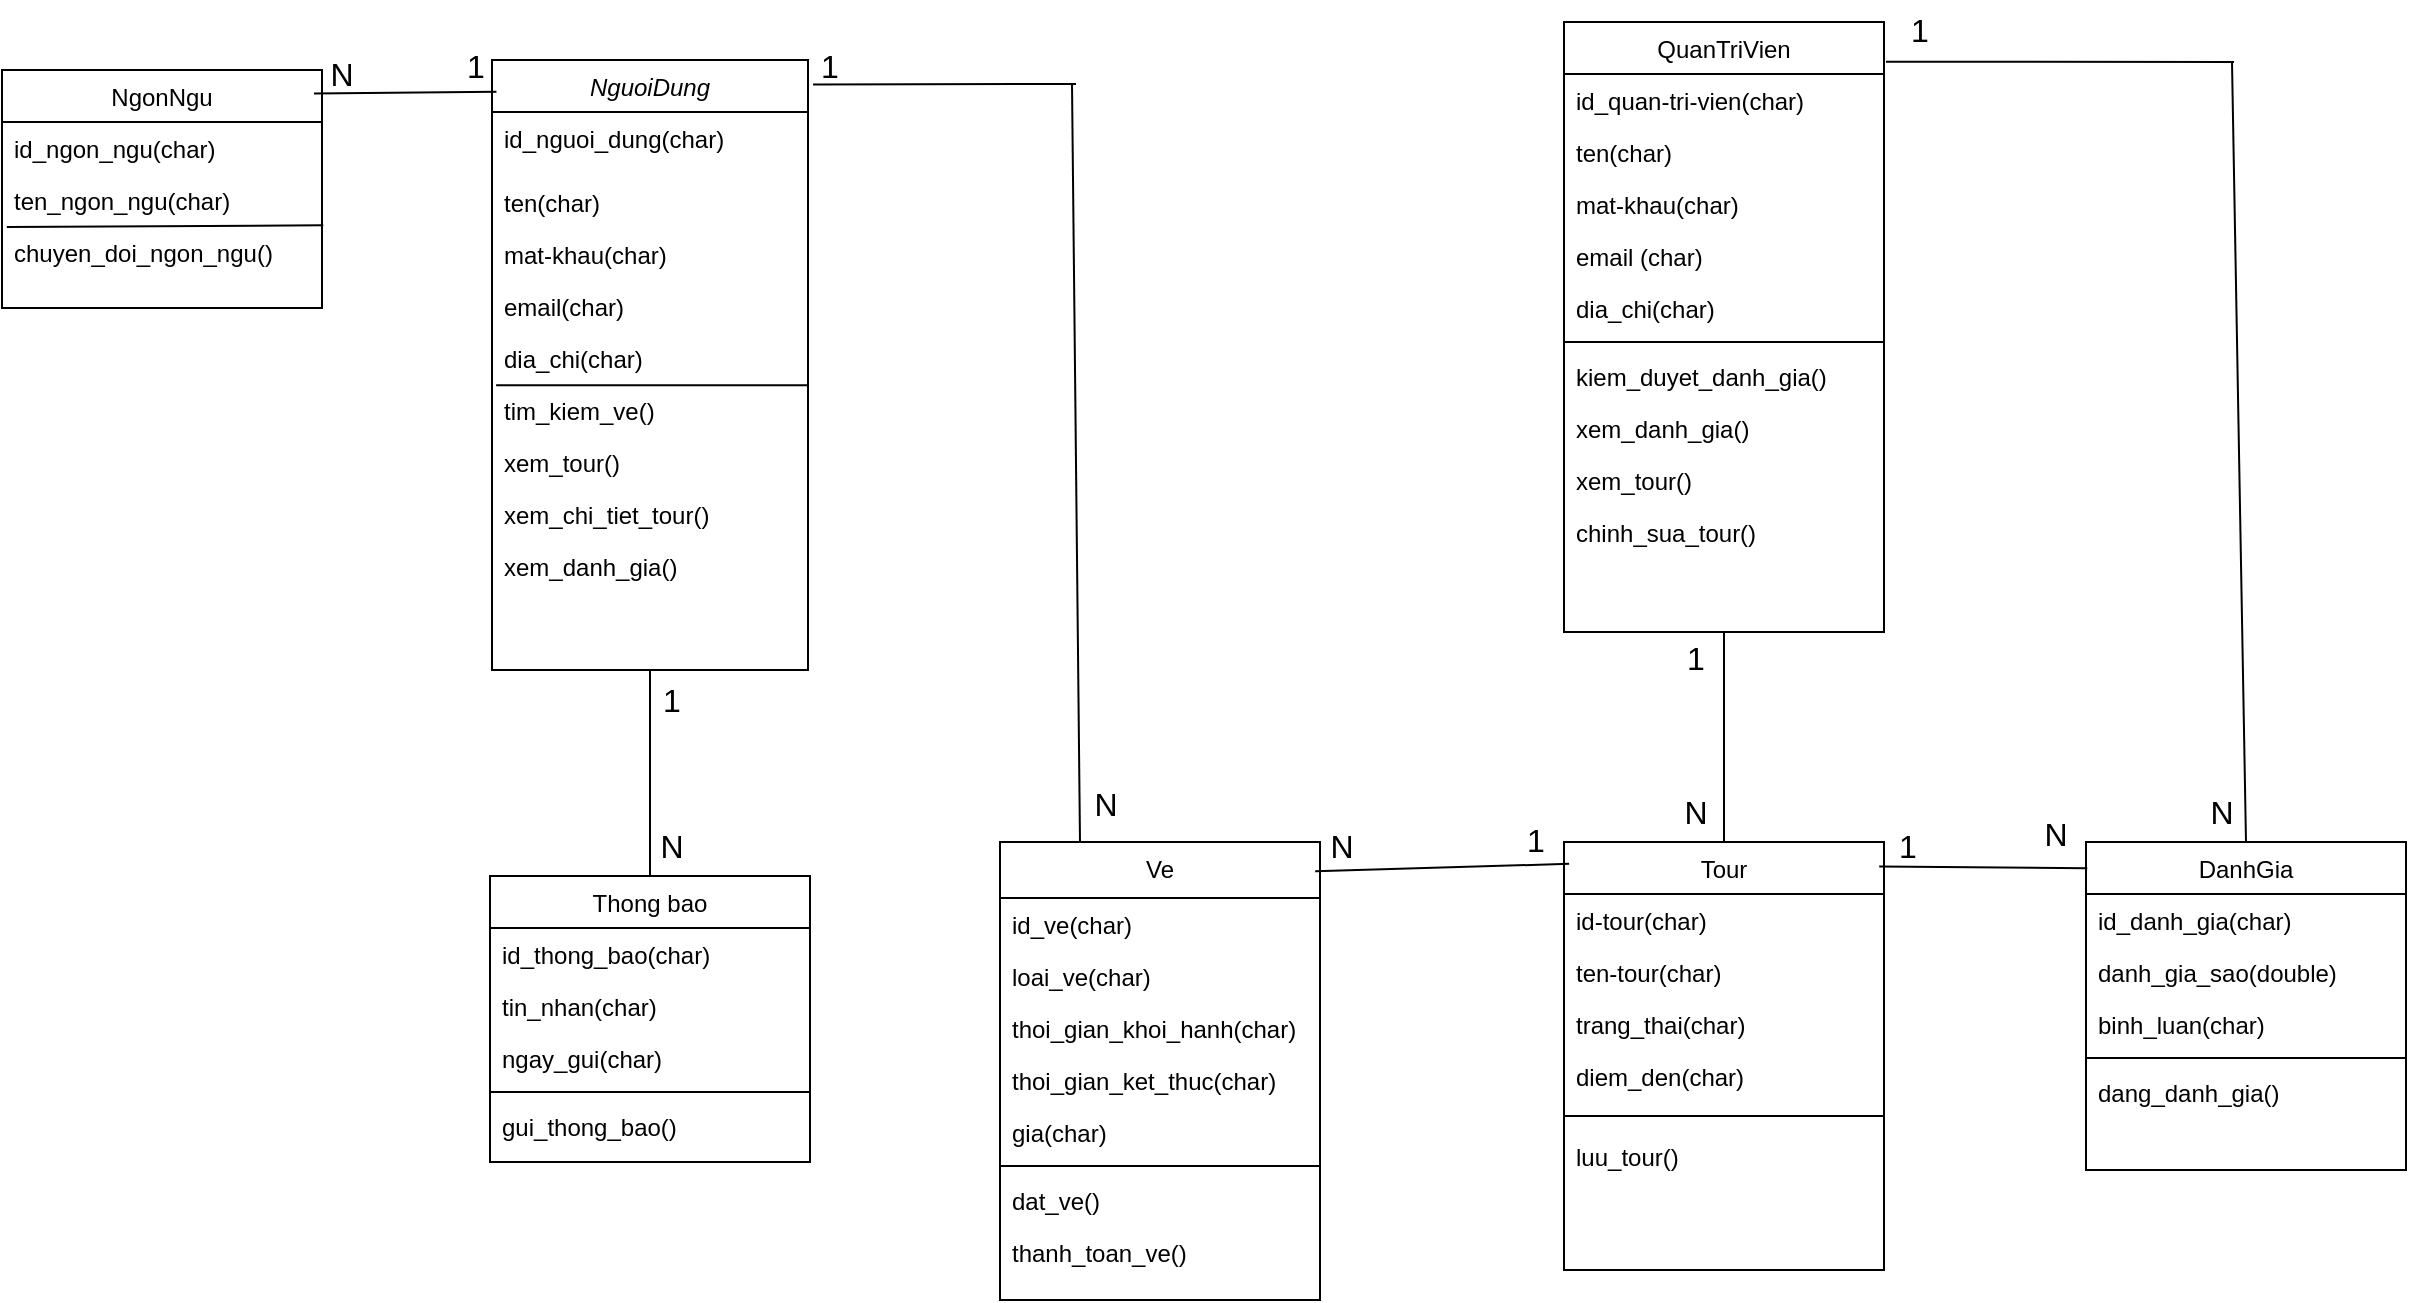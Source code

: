 <mxfile version="25.0.3">
  <diagram id="C5RBs43oDa-KdzZeNtuy" name="Page-1">
    <mxGraphModel dx="1235" dy="614" grid="0" gridSize="10" guides="1" tooltips="1" connect="1" arrows="1" fold="1" page="1" pageScale="1" pageWidth="1654" pageHeight="1169" math="0" shadow="0">
      <root>
        <mxCell id="WIyWlLk6GJQsqaUBKTNV-0" />
        <mxCell id="WIyWlLk6GJQsqaUBKTNV-1" parent="WIyWlLk6GJQsqaUBKTNV-0" />
        <mxCell id="zkfFHV4jXpPFQw0GAbJ--0" value="NguoiDung" style="swimlane;fontStyle=2;align=center;verticalAlign=top;childLayout=stackLayout;horizontal=1;startSize=26;horizontalStack=0;resizeParent=1;resizeLast=0;collapsible=1;marginBottom=0;rounded=0;shadow=0;strokeWidth=1;" parent="WIyWlLk6GJQsqaUBKTNV-1" vertex="1">
          <mxGeometry x="407" y="62" width="158" height="305" as="geometry">
            <mxRectangle x="230" y="140" width="160" height="26" as="alternateBounds" />
          </mxGeometry>
        </mxCell>
        <mxCell id="zkfFHV4jXpPFQw0GAbJ--1" value="id_nguoi_dung(char)" style="text;align=left;verticalAlign=top;spacingLeft=4;spacingRight=4;overflow=hidden;rotatable=0;points=[[0,0.5],[1,0.5]];portConstraint=eastwest;" parent="zkfFHV4jXpPFQw0GAbJ--0" vertex="1">
          <mxGeometry y="26" width="158" height="32" as="geometry" />
        </mxCell>
        <mxCell id="zkfFHV4jXpPFQw0GAbJ--2" value="ten(char)" style="text;align=left;verticalAlign=top;spacingLeft=4;spacingRight=4;overflow=hidden;rotatable=0;points=[[0,0.5],[1,0.5]];portConstraint=eastwest;rounded=0;shadow=0;html=0;" parent="zkfFHV4jXpPFQw0GAbJ--0" vertex="1">
          <mxGeometry y="58" width="158" height="26" as="geometry" />
        </mxCell>
        <mxCell id="zkfFHV4jXpPFQw0GAbJ--3" value="mat-khau(char)" style="text;align=left;verticalAlign=top;spacingLeft=4;spacingRight=4;overflow=hidden;rotatable=0;points=[[0,0.5],[1,0.5]];portConstraint=eastwest;rounded=0;shadow=0;html=0;" parent="zkfFHV4jXpPFQw0GAbJ--0" vertex="1">
          <mxGeometry y="84" width="158" height="26" as="geometry" />
        </mxCell>
        <mxCell id="inqhRgONGcmJyQ76noKM-10" value="email(char)" style="text;align=left;verticalAlign=top;spacingLeft=4;spacingRight=4;overflow=hidden;rotatable=0;points=[[0,0.5],[1,0.5]];portConstraint=eastwest;rounded=0;shadow=0;html=0;" parent="zkfFHV4jXpPFQw0GAbJ--0" vertex="1">
          <mxGeometry y="110" width="158" height="26" as="geometry" />
        </mxCell>
        <mxCell id="inqhRgONGcmJyQ76noKM-11" value="dia_chi(char)" style="text;align=left;verticalAlign=top;spacingLeft=4;spacingRight=4;overflow=hidden;rotatable=0;points=[[0,0.5],[1,0.5]];portConstraint=eastwest;rounded=0;shadow=0;html=0;" parent="zkfFHV4jXpPFQw0GAbJ--0" vertex="1">
          <mxGeometry y="136" width="158" height="26" as="geometry" />
        </mxCell>
        <mxCell id="inqhRgONGcmJyQ76noKM-13" value="" style="endArrow=none;html=1;rounded=0;fontSize=12;startSize=8;endSize=8;curved=1;entryX=1;entryY=1.023;entryDx=0;entryDy=0;entryPerimeter=0;exitX=0.013;exitY=1.023;exitDx=0;exitDy=0;exitPerimeter=0;" parent="zkfFHV4jXpPFQw0GAbJ--0" source="inqhRgONGcmJyQ76noKM-11" target="inqhRgONGcmJyQ76noKM-11" edge="1">
          <mxGeometry width="50" height="50" relative="1" as="geometry">
            <mxPoint x="2" y="162" as="sourcePoint" />
            <mxPoint x="158" y="162" as="targetPoint" />
          </mxGeometry>
        </mxCell>
        <mxCell id="inqhRgONGcmJyQ76noKM-38" value="tim_kiem_ve()" style="text;align=left;verticalAlign=top;spacingLeft=4;spacingRight=4;overflow=hidden;rotatable=0;points=[[0,0.5],[1,0.5]];portConstraint=eastwest;rounded=0;shadow=0;html=0;" parent="zkfFHV4jXpPFQw0GAbJ--0" vertex="1">
          <mxGeometry y="162" width="158" height="26" as="geometry" />
        </mxCell>
        <mxCell id="inqhRgONGcmJyQ76noKM-40" value="xem_tour()" style="text;align=left;verticalAlign=top;spacingLeft=4;spacingRight=4;overflow=hidden;rotatable=0;points=[[0,0.5],[1,0.5]];portConstraint=eastwest;rounded=0;shadow=0;html=0;" parent="zkfFHV4jXpPFQw0GAbJ--0" vertex="1">
          <mxGeometry y="188" width="158" height="26" as="geometry" />
        </mxCell>
        <mxCell id="inqhRgONGcmJyQ76noKM-41" value="xem_chi_tiet_tour()" style="text;align=left;verticalAlign=top;spacingLeft=4;spacingRight=4;overflow=hidden;rotatable=0;points=[[0,0.5],[1,0.5]];portConstraint=eastwest;rounded=0;shadow=0;html=0;" parent="zkfFHV4jXpPFQw0GAbJ--0" vertex="1">
          <mxGeometry y="214" width="158" height="26" as="geometry" />
        </mxCell>
        <mxCell id="inqhRgONGcmJyQ76noKM-42" value="xem_danh_gia()" style="text;align=left;verticalAlign=top;spacingLeft=4;spacingRight=4;overflow=hidden;rotatable=0;points=[[0,0.5],[1,0.5]];portConstraint=eastwest;rounded=0;shadow=0;html=0;" parent="zkfFHV4jXpPFQw0GAbJ--0" vertex="1">
          <mxGeometry y="240" width="158" height="26" as="geometry" />
        </mxCell>
        <mxCell id="zkfFHV4jXpPFQw0GAbJ--6" value="DanhGia" style="swimlane;fontStyle=0;align=center;verticalAlign=top;childLayout=stackLayout;horizontal=1;startSize=26;horizontalStack=0;resizeParent=1;resizeLast=0;collapsible=1;marginBottom=0;rounded=0;shadow=0;strokeWidth=1;" parent="WIyWlLk6GJQsqaUBKTNV-1" vertex="1">
          <mxGeometry x="1204" y="453" width="160" height="164" as="geometry">
            <mxRectangle x="130" y="380" width="160" height="26" as="alternateBounds" />
          </mxGeometry>
        </mxCell>
        <mxCell id="zkfFHV4jXpPFQw0GAbJ--7" value="id_danh_gia(char)" style="text;align=left;verticalAlign=top;spacingLeft=4;spacingRight=4;overflow=hidden;rotatable=0;points=[[0,0.5],[1,0.5]];portConstraint=eastwest;" parent="zkfFHV4jXpPFQw0GAbJ--6" vertex="1">
          <mxGeometry y="26" width="160" height="26" as="geometry" />
        </mxCell>
        <mxCell id="zkfFHV4jXpPFQw0GAbJ--8" value="danh_gia_sao(double)" style="text;align=left;verticalAlign=top;spacingLeft=4;spacingRight=4;overflow=hidden;rotatable=0;points=[[0,0.5],[1,0.5]];portConstraint=eastwest;rounded=0;shadow=0;html=0;" parent="zkfFHV4jXpPFQw0GAbJ--6" vertex="1">
          <mxGeometry y="52" width="160" height="26" as="geometry" />
        </mxCell>
        <mxCell id="inqhRgONGcmJyQ76noKM-35" value="binh_luan(char)" style="text;align=left;verticalAlign=top;spacingLeft=4;spacingRight=4;overflow=hidden;rotatable=0;points=[[0,0.5],[1,0.5]];portConstraint=eastwest;rounded=0;shadow=0;html=0;" parent="zkfFHV4jXpPFQw0GAbJ--6" vertex="1">
          <mxGeometry y="78" width="160" height="26" as="geometry" />
        </mxCell>
        <mxCell id="zkfFHV4jXpPFQw0GAbJ--9" value="" style="line;html=1;strokeWidth=1;align=left;verticalAlign=middle;spacingTop=-1;spacingLeft=3;spacingRight=3;rotatable=0;labelPosition=right;points=[];portConstraint=eastwest;" parent="zkfFHV4jXpPFQw0GAbJ--6" vertex="1">
          <mxGeometry y="104" width="160" height="8" as="geometry" />
        </mxCell>
        <mxCell id="inqhRgONGcmJyQ76noKM-43" value="dang_danh_gia()" style="text;align=left;verticalAlign=top;spacingLeft=4;spacingRight=4;overflow=hidden;rotatable=0;points=[[0,0.5],[1,0.5]];portConstraint=eastwest;rounded=0;shadow=0;html=0;" parent="zkfFHV4jXpPFQw0GAbJ--6" vertex="1">
          <mxGeometry y="112" width="160" height="26" as="geometry" />
        </mxCell>
        <mxCell id="zkfFHV4jXpPFQw0GAbJ--13" value="NgonNgu" style="swimlane;fontStyle=0;align=center;verticalAlign=top;childLayout=stackLayout;horizontal=1;startSize=26;horizontalStack=0;resizeParent=1;resizeLast=0;collapsible=1;marginBottom=0;rounded=0;shadow=0;strokeWidth=1;" parent="WIyWlLk6GJQsqaUBKTNV-1" vertex="1">
          <mxGeometry x="162" y="67" width="160" height="119" as="geometry">
            <mxRectangle x="340" y="380" width="170" height="26" as="alternateBounds" />
          </mxGeometry>
        </mxCell>
        <mxCell id="zkfFHV4jXpPFQw0GAbJ--14" value="id_ngon_ngu(char)" style="text;align=left;verticalAlign=top;spacingLeft=4;spacingRight=4;overflow=hidden;rotatable=0;points=[[0,0.5],[1,0.5]];portConstraint=eastwest;" parent="zkfFHV4jXpPFQw0GAbJ--13" vertex="1">
          <mxGeometry y="26" width="160" height="26" as="geometry" />
        </mxCell>
        <mxCell id="inqhRgONGcmJyQ76noKM-22" value="ten_ngon_ngu(char)" style="text;align=left;verticalAlign=top;spacingLeft=4;spacingRight=4;overflow=hidden;rotatable=0;points=[[0,0.5],[1,0.5]];portConstraint=eastwest;" parent="zkfFHV4jXpPFQw0GAbJ--13" vertex="1">
          <mxGeometry y="52" width="160" height="26" as="geometry" />
        </mxCell>
        <mxCell id="inqhRgONGcmJyQ76noKM-25" value="" style="endArrow=none;html=1;rounded=0;fontSize=12;startSize=8;endSize=8;curved=1;entryX=0.015;entryY=1.021;entryDx=0;entryDy=0;entryPerimeter=0;exitX=1.004;exitY=0.987;exitDx=0;exitDy=0;exitPerimeter=0;" parent="zkfFHV4jXpPFQw0GAbJ--13" source="inqhRgONGcmJyQ76noKM-22" target="inqhRgONGcmJyQ76noKM-22" edge="1">
          <mxGeometry width="50" height="50" relative="1" as="geometry">
            <mxPoint x="-34" y="331" as="sourcePoint" />
            <mxPoint x="16" y="281" as="targetPoint" />
          </mxGeometry>
        </mxCell>
        <mxCell id="inqhRgONGcmJyQ76noKM-50" value="chuyen_doi_ngon_ngu()" style="text;align=left;verticalAlign=top;spacingLeft=4;spacingRight=4;overflow=hidden;rotatable=0;points=[[0,0.5],[1,0.5]];portConstraint=eastwest;" parent="zkfFHV4jXpPFQw0GAbJ--13" vertex="1">
          <mxGeometry y="78" width="160" height="26" as="geometry" />
        </mxCell>
        <mxCell id="zkfFHV4jXpPFQw0GAbJ--17" value="QuanTriVien" style="swimlane;fontStyle=0;align=center;verticalAlign=top;childLayout=stackLayout;horizontal=1;startSize=26;horizontalStack=0;resizeParent=1;resizeLast=0;collapsible=1;marginBottom=0;rounded=0;shadow=0;strokeWidth=1;" parent="WIyWlLk6GJQsqaUBKTNV-1" vertex="1">
          <mxGeometry x="943" y="43" width="160" height="305" as="geometry">
            <mxRectangle x="550" y="140" width="160" height="26" as="alternateBounds" />
          </mxGeometry>
        </mxCell>
        <mxCell id="zkfFHV4jXpPFQw0GAbJ--18" value="id_quan-tri-vien(char)" style="text;align=left;verticalAlign=top;spacingLeft=4;spacingRight=4;overflow=hidden;rotatable=0;points=[[0,0.5],[1,0.5]];portConstraint=eastwest;" parent="zkfFHV4jXpPFQw0GAbJ--17" vertex="1">
          <mxGeometry y="26" width="160" height="26" as="geometry" />
        </mxCell>
        <mxCell id="zkfFHV4jXpPFQw0GAbJ--19" value="ten(char)" style="text;align=left;verticalAlign=top;spacingLeft=4;spacingRight=4;overflow=hidden;rotatable=0;points=[[0,0.5],[1,0.5]];portConstraint=eastwest;rounded=0;shadow=0;html=0;" parent="zkfFHV4jXpPFQw0GAbJ--17" vertex="1">
          <mxGeometry y="52" width="160" height="26" as="geometry" />
        </mxCell>
        <mxCell id="zkfFHV4jXpPFQw0GAbJ--20" value="mat-khau(char)" style="text;align=left;verticalAlign=top;spacingLeft=4;spacingRight=4;overflow=hidden;rotatable=0;points=[[0,0.5],[1,0.5]];portConstraint=eastwest;rounded=0;shadow=0;html=0;" parent="zkfFHV4jXpPFQw0GAbJ--17" vertex="1">
          <mxGeometry y="78" width="160" height="26" as="geometry" />
        </mxCell>
        <mxCell id="zkfFHV4jXpPFQw0GAbJ--21" value="email (char)" style="text;align=left;verticalAlign=top;spacingLeft=4;spacingRight=4;overflow=hidden;rotatable=0;points=[[0,0.5],[1,0.5]];portConstraint=eastwest;rounded=0;shadow=0;html=0;" parent="zkfFHV4jXpPFQw0GAbJ--17" vertex="1">
          <mxGeometry y="104" width="160" height="26" as="geometry" />
        </mxCell>
        <mxCell id="zkfFHV4jXpPFQw0GAbJ--22" value="dia_chi(char)" style="text;align=left;verticalAlign=top;spacingLeft=4;spacingRight=4;overflow=hidden;rotatable=0;points=[[0,0.5],[1,0.5]];portConstraint=eastwest;rounded=0;shadow=0;html=0;" parent="zkfFHV4jXpPFQw0GAbJ--17" vertex="1">
          <mxGeometry y="130" width="160" height="26" as="geometry" />
        </mxCell>
        <mxCell id="zkfFHV4jXpPFQw0GAbJ--23" value="" style="line;html=1;strokeWidth=1;align=left;verticalAlign=middle;spacingTop=-1;spacingLeft=3;spacingRight=3;rotatable=0;labelPosition=right;points=[];portConstraint=eastwest;" parent="zkfFHV4jXpPFQw0GAbJ--17" vertex="1">
          <mxGeometry y="156" width="160" height="8" as="geometry" />
        </mxCell>
        <mxCell id="zkfFHV4jXpPFQw0GAbJ--25" value="kiem_duyet_danh_gia()" style="text;align=left;verticalAlign=top;spacingLeft=4;spacingRight=4;overflow=hidden;rotatable=0;points=[[0,0.5],[1,0.5]];portConstraint=eastwest;" parent="zkfFHV4jXpPFQw0GAbJ--17" vertex="1">
          <mxGeometry y="164" width="160" height="26" as="geometry" />
        </mxCell>
        <mxCell id="inqhRgONGcmJyQ76noKM-44" value="xem_danh_gia()" style="text;align=left;verticalAlign=top;spacingLeft=4;spacingRight=4;overflow=hidden;rotatable=0;points=[[0,0.5],[1,0.5]];portConstraint=eastwest;" parent="zkfFHV4jXpPFQw0GAbJ--17" vertex="1">
          <mxGeometry y="190" width="160" height="26" as="geometry" />
        </mxCell>
        <mxCell id="inqhRgONGcmJyQ76noKM-46" value="xem_tour()" style="text;align=left;verticalAlign=top;spacingLeft=4;spacingRight=4;overflow=hidden;rotatable=0;points=[[0,0.5],[1,0.5]];portConstraint=eastwest;" parent="zkfFHV4jXpPFQw0GAbJ--17" vertex="1">
          <mxGeometry y="216" width="160" height="26" as="geometry" />
        </mxCell>
        <mxCell id="inqhRgONGcmJyQ76noKM-48" value="chinh_sua_tour()" style="text;align=left;verticalAlign=top;spacingLeft=4;spacingRight=4;overflow=hidden;rotatable=0;points=[[0,0.5],[1,0.5]];portConstraint=eastwest;" parent="zkfFHV4jXpPFQw0GAbJ--17" vertex="1">
          <mxGeometry y="242" width="160" height="26" as="geometry" />
        </mxCell>
        <mxCell id="inqhRgONGcmJyQ76noKM-0" value="Tour" style="swimlane;fontStyle=0;align=center;verticalAlign=top;childLayout=stackLayout;horizontal=1;startSize=26;horizontalStack=0;resizeParent=1;resizeLast=0;collapsible=1;marginBottom=0;rounded=0;shadow=0;strokeWidth=1;" parent="WIyWlLk6GJQsqaUBKTNV-1" vertex="1">
          <mxGeometry x="943" y="453" width="160" height="214" as="geometry">
            <mxRectangle x="340" y="380" width="170" height="26" as="alternateBounds" />
          </mxGeometry>
        </mxCell>
        <mxCell id="inqhRgONGcmJyQ76noKM-1" value="id-tour(char)" style="text;align=left;verticalAlign=top;spacingLeft=4;spacingRight=4;overflow=hidden;rotatable=0;points=[[0,0.5],[1,0.5]];portConstraint=eastwest;" parent="inqhRgONGcmJyQ76noKM-0" vertex="1">
          <mxGeometry y="26" width="160" height="26" as="geometry" />
        </mxCell>
        <mxCell id="inqhRgONGcmJyQ76noKM-26" value="ten-tour(char)" style="text;align=left;verticalAlign=top;spacingLeft=4;spacingRight=4;overflow=hidden;rotatable=0;points=[[0,0.5],[1,0.5]];portConstraint=eastwest;" parent="inqhRgONGcmJyQ76noKM-0" vertex="1">
          <mxGeometry y="52" width="160" height="26" as="geometry" />
        </mxCell>
        <mxCell id="a44Nn-sW1A3AcnAQhRnF-0" value="trang_thai(char)" style="text;align=left;verticalAlign=top;spacingLeft=4;spacingRight=4;overflow=hidden;rotatable=0;points=[[0,0.5],[1,0.5]];portConstraint=eastwest;" vertex="1" parent="inqhRgONGcmJyQ76noKM-0">
          <mxGeometry y="78" width="160" height="26" as="geometry" />
        </mxCell>
        <mxCell id="a44Nn-sW1A3AcnAQhRnF-1" value="diem_den(char)" style="text;align=left;verticalAlign=top;spacingLeft=4;spacingRight=4;overflow=hidden;rotatable=0;points=[[0,0.5],[1,0.5]];portConstraint=eastwest;" vertex="1" parent="inqhRgONGcmJyQ76noKM-0">
          <mxGeometry y="104" width="160" height="26" as="geometry" />
        </mxCell>
        <mxCell id="inqhRgONGcmJyQ76noKM-2" value="" style="line;html=1;strokeWidth=1;align=left;verticalAlign=middle;spacingTop=-1;spacingLeft=3;spacingRight=3;rotatable=0;labelPosition=right;points=[];portConstraint=eastwest;" parent="inqhRgONGcmJyQ76noKM-0" vertex="1">
          <mxGeometry y="130" width="160" height="14" as="geometry" />
        </mxCell>
        <mxCell id="inqhRgONGcmJyQ76noKM-39" value="luu_tour()" style="text;align=left;verticalAlign=top;spacingLeft=4;spacingRight=4;overflow=hidden;rotatable=0;points=[[0,0.5],[1,0.5]];portConstraint=eastwest;rounded=0;shadow=0;html=0;" parent="inqhRgONGcmJyQ76noKM-0" vertex="1">
          <mxGeometry y="144" width="160" height="26" as="geometry" />
        </mxCell>
        <mxCell id="inqhRgONGcmJyQ76noKM-3" value="Ve" style="swimlane;fontStyle=0;align=center;verticalAlign=top;childLayout=stackLayout;horizontal=1;startSize=28;horizontalStack=0;resizeParent=1;resizeLast=0;collapsible=1;marginBottom=0;rounded=0;shadow=0;strokeWidth=1;" parent="WIyWlLk6GJQsqaUBKTNV-1" vertex="1">
          <mxGeometry x="661" y="453" width="160" height="229" as="geometry">
            <mxRectangle x="340" y="380" width="170" height="26" as="alternateBounds" />
          </mxGeometry>
        </mxCell>
        <mxCell id="inqhRgONGcmJyQ76noKM-4" value="id_ve(char)" style="text;align=left;verticalAlign=top;spacingLeft=4;spacingRight=4;overflow=hidden;rotatable=0;points=[[0,0.5],[1,0.5]];portConstraint=eastwest;" parent="inqhRgONGcmJyQ76noKM-3" vertex="1">
          <mxGeometry y="28" width="160" height="26" as="geometry" />
        </mxCell>
        <mxCell id="inqhRgONGcmJyQ76noKM-30" value="loai_ve(char)" style="text;align=left;verticalAlign=top;spacingLeft=4;spacingRight=4;overflow=hidden;rotatable=0;points=[[0,0.5],[1,0.5]];portConstraint=eastwest;" parent="inqhRgONGcmJyQ76noKM-3" vertex="1">
          <mxGeometry y="54" width="160" height="26" as="geometry" />
        </mxCell>
        <mxCell id="inqhRgONGcmJyQ76noKM-31" value="thoi_gian_khoi_hanh(char)" style="text;align=left;verticalAlign=top;spacingLeft=4;spacingRight=4;overflow=hidden;rotatable=0;points=[[0,0.5],[1,0.5]];portConstraint=eastwest;" parent="inqhRgONGcmJyQ76noKM-3" vertex="1">
          <mxGeometry y="80" width="160" height="26" as="geometry" />
        </mxCell>
        <mxCell id="inqhRgONGcmJyQ76noKM-32" value="thoi_gian_ket_thuc(char)" style="text;align=left;verticalAlign=top;spacingLeft=4;spacingRight=4;overflow=hidden;rotatable=0;points=[[0,0.5],[1,0.5]];portConstraint=eastwest;" parent="inqhRgONGcmJyQ76noKM-3" vertex="1">
          <mxGeometry y="106" width="160" height="26" as="geometry" />
        </mxCell>
        <mxCell id="inqhRgONGcmJyQ76noKM-33" value="gia(char)" style="text;align=left;verticalAlign=top;spacingLeft=4;spacingRight=4;overflow=hidden;rotatable=0;points=[[0,0.5],[1,0.5]];portConstraint=eastwest;" parent="inqhRgONGcmJyQ76noKM-3" vertex="1">
          <mxGeometry y="132" width="160" height="26" as="geometry" />
        </mxCell>
        <mxCell id="inqhRgONGcmJyQ76noKM-5" value="" style="line;html=1;strokeWidth=1;align=left;verticalAlign=middle;spacingTop=-1;spacingLeft=3;spacingRight=3;rotatable=0;labelPosition=right;points=[];portConstraint=eastwest;" parent="inqhRgONGcmJyQ76noKM-3" vertex="1">
          <mxGeometry y="158" width="160" height="8" as="geometry" />
        </mxCell>
        <mxCell id="inqhRgONGcmJyQ76noKM-55" value="dat_ve()" style="text;align=left;verticalAlign=top;spacingLeft=4;spacingRight=4;overflow=hidden;rotatable=0;points=[[0,0.5],[1,0.5]];portConstraint=eastwest;rounded=0;shadow=0;html=0;" parent="inqhRgONGcmJyQ76noKM-3" vertex="1">
          <mxGeometry y="166" width="160" height="26" as="geometry" />
        </mxCell>
        <mxCell id="inqhRgONGcmJyQ76noKM-37" value="thanh_toan_ve()" style="text;align=left;verticalAlign=top;spacingLeft=4;spacingRight=4;overflow=hidden;rotatable=0;points=[[0,0.5],[1,0.5]];portConstraint=eastwest;rounded=0;shadow=0;html=0;" parent="inqhRgONGcmJyQ76noKM-3" vertex="1">
          <mxGeometry y="192" width="160" height="26" as="geometry" />
        </mxCell>
        <mxCell id="inqhRgONGcmJyQ76noKM-6" value="Thong bao" style="swimlane;fontStyle=0;align=center;verticalAlign=top;childLayout=stackLayout;horizontal=1;startSize=26;horizontalStack=0;resizeParent=1;resizeLast=0;collapsible=1;marginBottom=0;rounded=0;shadow=0;strokeWidth=1;" parent="WIyWlLk6GJQsqaUBKTNV-1" vertex="1">
          <mxGeometry x="406" y="470" width="160" height="143" as="geometry">
            <mxRectangle x="340" y="380" width="170" height="26" as="alternateBounds" />
          </mxGeometry>
        </mxCell>
        <mxCell id="inqhRgONGcmJyQ76noKM-52" value="id_thong_bao(char)" style="text;align=left;verticalAlign=top;spacingLeft=4;spacingRight=4;overflow=hidden;rotatable=0;points=[[0,0.5],[1,0.5]];portConstraint=eastwest;" parent="inqhRgONGcmJyQ76noKM-6" vertex="1">
          <mxGeometry y="26" width="160" height="26" as="geometry" />
        </mxCell>
        <mxCell id="inqhRgONGcmJyQ76noKM-51" value="tin_nhan(char)" style="text;align=left;verticalAlign=top;spacingLeft=4;spacingRight=4;overflow=hidden;rotatable=0;points=[[0,0.5],[1,0.5]];portConstraint=eastwest;" parent="inqhRgONGcmJyQ76noKM-6" vertex="1">
          <mxGeometry y="52" width="160" height="26" as="geometry" />
        </mxCell>
        <mxCell id="inqhRgONGcmJyQ76noKM-53" value="ngay_gui(char)" style="text;align=left;verticalAlign=top;spacingLeft=4;spacingRight=4;overflow=hidden;rotatable=0;points=[[0,0.5],[1,0.5]];portConstraint=eastwest;" parent="inqhRgONGcmJyQ76noKM-6" vertex="1">
          <mxGeometry y="78" width="160" height="26" as="geometry" />
        </mxCell>
        <mxCell id="inqhRgONGcmJyQ76noKM-8" value="" style="line;html=1;strokeWidth=1;align=left;verticalAlign=middle;spacingTop=-1;spacingLeft=3;spacingRight=3;rotatable=0;labelPosition=right;points=[];portConstraint=eastwest;" parent="inqhRgONGcmJyQ76noKM-6" vertex="1">
          <mxGeometry y="104" width="160" height="8" as="geometry" />
        </mxCell>
        <mxCell id="inqhRgONGcmJyQ76noKM-54" value="gui_thong_bao()" style="text;align=left;verticalAlign=top;spacingLeft=4;spacingRight=4;overflow=hidden;rotatable=0;points=[[0,0.5],[1,0.5]];portConstraint=eastwest;" parent="inqhRgONGcmJyQ76noKM-6" vertex="1">
          <mxGeometry y="112" width="160" height="26" as="geometry" />
        </mxCell>
        <mxCell id="inqhRgONGcmJyQ76noKM-58" value="1" style="text;strokeColor=none;fillColor=none;html=1;align=center;verticalAlign=middle;whiteSpace=wrap;rounded=0;fontSize=16;" parent="WIyWlLk6GJQsqaUBKTNV-1" vertex="1">
          <mxGeometry x="546" y="50" width="60" height="30" as="geometry" />
        </mxCell>
        <mxCell id="inqhRgONGcmJyQ76noKM-59" value="N" style="text;strokeColor=none;fillColor=none;html=1;align=center;verticalAlign=middle;whiteSpace=wrap;rounded=0;fontSize=16;" parent="WIyWlLk6GJQsqaUBKTNV-1" vertex="1">
          <mxGeometry x="684" y="419" width="60" height="30" as="geometry" />
        </mxCell>
        <mxCell id="inqhRgONGcmJyQ76noKM-60" value="" style="endArrow=none;html=1;rounded=0;fontSize=12;startSize=8;endSize=8;curved=1;entryX=0.016;entryY=0.051;entryDx=0;entryDy=0;entryPerimeter=0;exitX=0.985;exitY=0.064;exitDx=0;exitDy=0;exitPerimeter=0;" parent="WIyWlLk6GJQsqaUBKTNV-1" source="inqhRgONGcmJyQ76noKM-3" target="inqhRgONGcmJyQ76noKM-0" edge="1">
          <mxGeometry width="50" height="50" relative="1" as="geometry">
            <mxPoint x="820" y="422" as="sourcePoint" />
            <mxPoint x="828" y="399" as="targetPoint" />
          </mxGeometry>
        </mxCell>
        <mxCell id="inqhRgONGcmJyQ76noKM-63" value="1" style="text;strokeColor=none;fillColor=none;html=1;align=center;verticalAlign=middle;whiteSpace=wrap;rounded=0;fontSize=16;" parent="WIyWlLk6GJQsqaUBKTNV-1" vertex="1">
          <mxGeometry x="899" y="437" width="60" height="30" as="geometry" />
        </mxCell>
        <mxCell id="inqhRgONGcmJyQ76noKM-64" value="" style="endArrow=none;html=1;rounded=0;fontSize=12;startSize=8;endSize=8;curved=1;entryX=0.004;entryY=0.08;entryDx=0;entryDy=0;entryPerimeter=0;exitX=0.985;exitY=0.057;exitDx=0;exitDy=0;exitPerimeter=0;" parent="WIyWlLk6GJQsqaUBKTNV-1" source="inqhRgONGcmJyQ76noKM-0" target="zkfFHV4jXpPFQw0GAbJ--6" edge="1">
          <mxGeometry width="50" height="50" relative="1" as="geometry">
            <mxPoint x="1115" y="354" as="sourcePoint" />
            <mxPoint x="1165" y="304" as="targetPoint" />
          </mxGeometry>
        </mxCell>
        <mxCell id="inqhRgONGcmJyQ76noKM-72" value="" style="endArrow=none;html=1;rounded=0;fontSize=12;startSize=8;endSize=8;curved=1;entryX=0.5;entryY=1;entryDx=0;entryDy=0;exitX=0.5;exitY=0;exitDx=0;exitDy=0;" parent="WIyWlLk6GJQsqaUBKTNV-1" source="inqhRgONGcmJyQ76noKM-6" target="zkfFHV4jXpPFQw0GAbJ--0" edge="1">
          <mxGeometry width="50" height="50" relative="1" as="geometry">
            <mxPoint x="652" y="360" as="sourcePoint" />
            <mxPoint x="702" y="310" as="targetPoint" />
          </mxGeometry>
        </mxCell>
        <mxCell id="inqhRgONGcmJyQ76noKM-73" value="" style="endArrow=none;html=1;rounded=0;fontSize=12;startSize=8;endSize=8;curved=1;entryX=0.5;entryY=0;entryDx=0;entryDy=0;exitX=0.5;exitY=1;exitDx=0;exitDy=0;" parent="WIyWlLk6GJQsqaUBKTNV-1" source="zkfFHV4jXpPFQw0GAbJ--17" target="inqhRgONGcmJyQ76noKM-0" edge="1">
          <mxGeometry width="50" height="50" relative="1" as="geometry">
            <mxPoint x="776" y="359" as="sourcePoint" />
            <mxPoint x="826" y="309" as="targetPoint" />
          </mxGeometry>
        </mxCell>
        <mxCell id="inqhRgONGcmJyQ76noKM-74" value="" style="endArrow=none;html=1;rounded=0;fontSize=12;startSize=8;endSize=8;curved=1;entryX=0.5;entryY=0;entryDx=0;entryDy=0;" parent="WIyWlLk6GJQsqaUBKTNV-1" target="zkfFHV4jXpPFQw0GAbJ--6" edge="1">
          <mxGeometry width="50" height="50" relative="1" as="geometry">
            <mxPoint x="1277" y="63" as="sourcePoint" />
            <mxPoint x="826" y="309" as="targetPoint" />
          </mxGeometry>
        </mxCell>
        <mxCell id="inqhRgONGcmJyQ76noKM-76" value="N" style="text;strokeColor=none;fillColor=none;html=1;align=center;verticalAlign=middle;whiteSpace=wrap;rounded=0;fontSize=16;" parent="WIyWlLk6GJQsqaUBKTNV-1" vertex="1">
          <mxGeometry x="802" y="440" width="60" height="30" as="geometry" />
        </mxCell>
        <mxCell id="inqhRgONGcmJyQ76noKM-77" value="N" style="text;strokeColor=none;fillColor=none;html=1;align=center;verticalAlign=middle;whiteSpace=wrap;rounded=0;fontSize=16;" parent="WIyWlLk6GJQsqaUBKTNV-1" vertex="1">
          <mxGeometry x="1159" y="434" width="60" height="30" as="geometry" />
        </mxCell>
        <mxCell id="inqhRgONGcmJyQ76noKM-78" value="1" style="text;strokeColor=none;fillColor=none;html=1;align=center;verticalAlign=middle;whiteSpace=wrap;rounded=0;fontSize=16;" parent="WIyWlLk6GJQsqaUBKTNV-1" vertex="1">
          <mxGeometry x="1085" y="440" width="60" height="30" as="geometry" />
        </mxCell>
        <mxCell id="inqhRgONGcmJyQ76noKM-81" value="" style="endArrow=none;html=1;rounded=0;fontSize=12;startSize=8;endSize=8;curved=1;exitX=1.006;exitY=0.065;exitDx=0;exitDy=0;exitPerimeter=0;" parent="WIyWlLk6GJQsqaUBKTNV-1" source="zkfFHV4jXpPFQw0GAbJ--17" edge="1">
          <mxGeometry width="50" height="50" relative="1" as="geometry">
            <mxPoint x="776" y="234" as="sourcePoint" />
            <mxPoint x="1278" y="63" as="targetPoint" />
          </mxGeometry>
        </mxCell>
        <mxCell id="inqhRgONGcmJyQ76noKM-83" value="N" style="text;strokeColor=none;fillColor=none;html=1;align=center;verticalAlign=middle;whiteSpace=wrap;rounded=0;fontSize=16;" parent="WIyWlLk6GJQsqaUBKTNV-1" vertex="1">
          <mxGeometry x="1242" y="423" width="60" height="30" as="geometry" />
        </mxCell>
        <mxCell id="inqhRgONGcmJyQ76noKM-84" value="1" style="text;strokeColor=none;fillColor=none;html=1;align=center;verticalAlign=middle;whiteSpace=wrap;rounded=0;fontSize=16;" parent="WIyWlLk6GJQsqaUBKTNV-1" vertex="1">
          <mxGeometry x="1091" y="32" width="60" height="30" as="geometry" />
        </mxCell>
        <mxCell id="inqhRgONGcmJyQ76noKM-86" value="" style="endArrow=none;html=1;rounded=0;fontSize=12;startSize=8;endSize=8;curved=1;exitX=0.25;exitY=0;exitDx=0;exitDy=0;" parent="WIyWlLk6GJQsqaUBKTNV-1" source="inqhRgONGcmJyQ76noKM-3" edge="1">
          <mxGeometry width="50" height="50" relative="1" as="geometry">
            <mxPoint x="1078" y="354" as="sourcePoint" />
            <mxPoint x="697" y="74" as="targetPoint" />
          </mxGeometry>
        </mxCell>
        <mxCell id="inqhRgONGcmJyQ76noKM-87" value="" style="endArrow=none;html=1;rounded=0;fontSize=12;startSize=8;endSize=8;curved=1;entryX=1.016;entryY=0.04;entryDx=0;entryDy=0;entryPerimeter=0;" parent="WIyWlLk6GJQsqaUBKTNV-1" target="zkfFHV4jXpPFQw0GAbJ--0" edge="1">
          <mxGeometry width="50" height="50" relative="1" as="geometry">
            <mxPoint x="699" y="74" as="sourcePoint" />
            <mxPoint x="792" y="85" as="targetPoint" />
          </mxGeometry>
        </mxCell>
        <mxCell id="inqhRgONGcmJyQ76noKM-88" value="N" style="text;strokeColor=none;fillColor=none;html=1;align=center;verticalAlign=middle;whiteSpace=wrap;rounded=0;fontSize=16;" parent="WIyWlLk6GJQsqaUBKTNV-1" vertex="1">
          <mxGeometry x="467" y="440" width="60" height="30" as="geometry" />
        </mxCell>
        <mxCell id="inqhRgONGcmJyQ76noKM-89" value="1" style="text;strokeColor=none;fillColor=none;html=1;align=center;verticalAlign=middle;whiteSpace=wrap;rounded=0;fontSize=16;" parent="WIyWlLk6GJQsqaUBKTNV-1" vertex="1">
          <mxGeometry x="467" y="367" width="60" height="30" as="geometry" />
        </mxCell>
        <mxCell id="5awEhew_Xt_JhjdMLNnK-0" value="" style="endArrow=none;html=1;rounded=0;entryX=0.975;entryY=0.099;entryDx=0;entryDy=0;entryPerimeter=0;exitX=0.014;exitY=0.052;exitDx=0;exitDy=0;exitPerimeter=0;" parent="WIyWlLk6GJQsqaUBKTNV-1" source="zkfFHV4jXpPFQw0GAbJ--0" target="zkfFHV4jXpPFQw0GAbJ--13" edge="1">
          <mxGeometry width="50" height="50" relative="1" as="geometry">
            <mxPoint x="404" y="79" as="sourcePoint" />
            <mxPoint x="367" y="118" as="targetPoint" />
          </mxGeometry>
        </mxCell>
        <mxCell id="5awEhew_Xt_JhjdMLNnK-5" value="N" style="text;strokeColor=none;fillColor=none;html=1;align=center;verticalAlign=middle;whiteSpace=wrap;rounded=0;fontSize=16;" parent="WIyWlLk6GJQsqaUBKTNV-1" vertex="1">
          <mxGeometry x="979" y="423" width="60" height="30" as="geometry" />
        </mxCell>
        <mxCell id="5awEhew_Xt_JhjdMLNnK-6" value="N" style="text;strokeColor=none;fillColor=none;html=1;align=center;verticalAlign=middle;whiteSpace=wrap;rounded=0;fontSize=16;" parent="WIyWlLk6GJQsqaUBKTNV-1" vertex="1">
          <mxGeometry x="302" y="54" width="60" height="30" as="geometry" />
        </mxCell>
        <mxCell id="5awEhew_Xt_JhjdMLNnK-7" value="1" style="text;strokeColor=none;fillColor=none;html=1;align=center;verticalAlign=middle;whiteSpace=wrap;rounded=0;fontSize=16;" parent="WIyWlLk6GJQsqaUBKTNV-1" vertex="1">
          <mxGeometry x="979" y="346" width="60" height="30" as="geometry" />
        </mxCell>
        <mxCell id="5awEhew_Xt_JhjdMLNnK-9" value="1" style="text;strokeColor=none;fillColor=none;html=1;align=center;verticalAlign=middle;whiteSpace=wrap;rounded=0;fontSize=16;" parent="WIyWlLk6GJQsqaUBKTNV-1" vertex="1">
          <mxGeometry x="369" y="50" width="60" height="30" as="geometry" />
        </mxCell>
      </root>
    </mxGraphModel>
  </diagram>
</mxfile>
